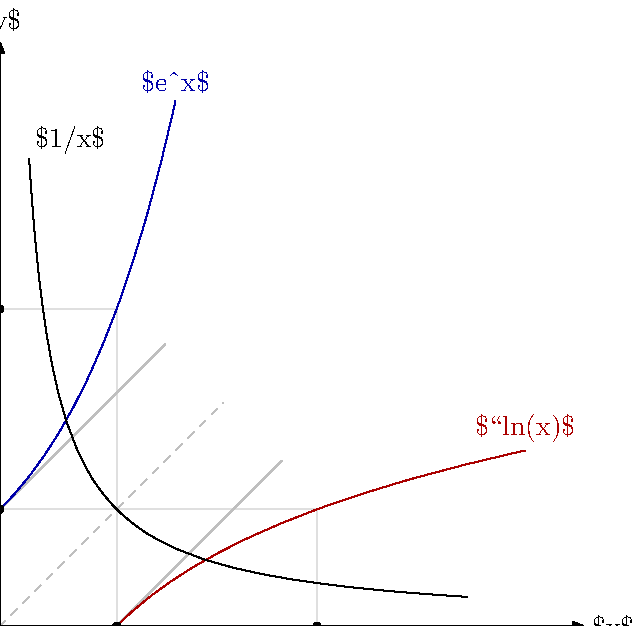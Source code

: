 \documentclass[border=5mm]{standalone}
\usepackage{luamplib}
\begin{document}
\mplibtextextlabel{enable}
\begin{mplibcode}
beginfig(1);
  numeric u, minx, s, maxx;
  u = 42; minx = -3; s = 1/4; maxx = 1/256 mlog(4.5); 
  path xx; xx = (-3u, 0) -- (5u, 0);
  path yy; yy = xx rotated 90;
  path ee, ll, nn;
  ee = (for x = minx step s until maxx - s: 
    (x, mexp(256x)){1, mexp(256x)} ... 
  endfor (maxx, mexp(256 maxx)){1, mexp(256 maxx)}) scaled u;
  ll = ee reflectedabout(origin, dir 45);    
  nn = (for x=1 step s until 4-s: (x, 1/x) ... endfor (4, 1/4)) scaled u;
  nn := reverse nn reflectedabout(origin, dir 45) & nn;
  drawoptions(withcolor 7/8);
    draw unitsquare xscaled mexp(256) scaled u;
    draw unitsquare yscaled mexp(256) scaled u;
  drawoptions(withcolor 3/4);
    forsuffixes $ = ee, ll:
      path T$; T$ = (left--right) scaled 2u rotated 45 
                         shifted directionpoint dir 45 of $;
      draw T$;
    endfor
    draw interpath(1/2, T.ee, T.ll) dashed evenly;
  drawoptions(withcolor 2/3 blue);
    draw ee; label.top("$e^x$", point infinity of ee);
  drawoptions(withcolor 2/3 red);
    draw ll; label.top("$\ln(x)$", point infinity of ll);
  drawoptions();
  draw nn; label.urt("$1/x$", point 0 of nn);
  drawarrow xx; label.rt("$x$", point 1 of xx);
  drawarrow yy; label.top("$y$", point 1 of yy);
  dotlabel.lft("$e$", (0, mexp(256) * u));
  dotlabel.bot("$e$", (mexp(256) * u, 0));
  dotlabel.ulft("$1$", (0, u));
  dotlabel.lrt("$1$", (u, 0));
endfig;
\end{mplibcode}
\end{document}
